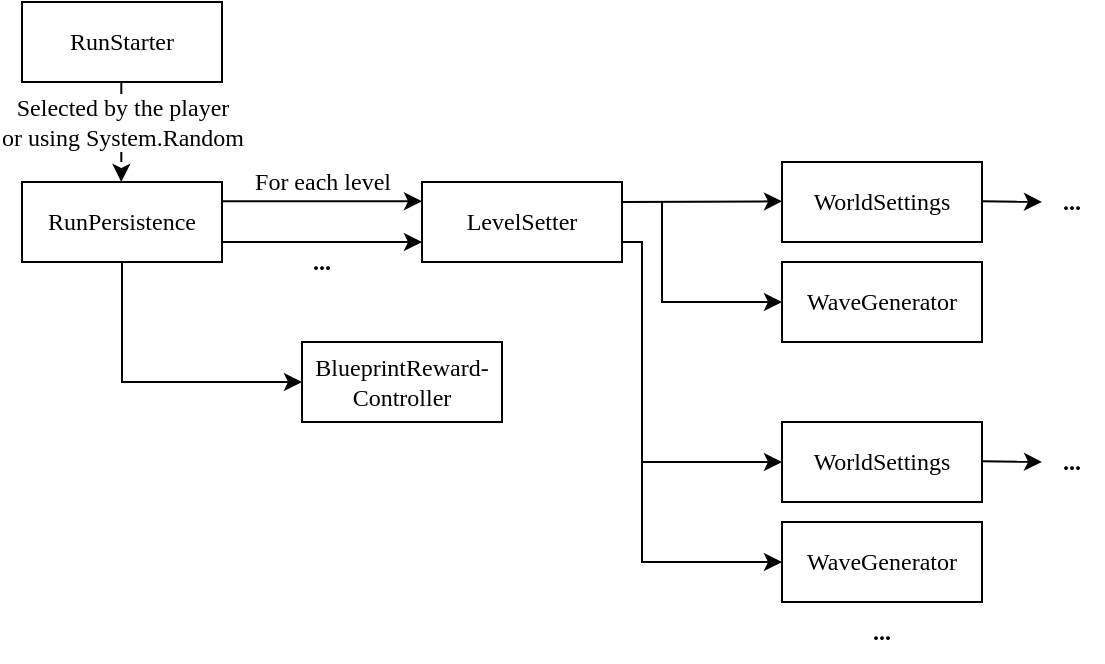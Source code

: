 <mxfile version="24.4.13" type="device">
  <diagram name="Page-1" id="KFz7BgVZpauqYtEyaA-v">
    <mxGraphModel dx="989" dy="577" grid="1" gridSize="10" guides="1" tooltips="1" connect="1" arrows="1" fold="1" page="1" pageScale="1" pageWidth="850" pageHeight="1100" math="0" shadow="0">
      <root>
        <mxCell id="0" />
        <mxCell id="1" parent="0" />
        <mxCell id="O9CBdO7XF0i_dBwOTbdV-1" value="RunStarter" style="rounded=0;whiteSpace=wrap;html=1;fontFamily=&quot;Latin Modern Mono 12&quot;;" parent="1" vertex="1">
          <mxGeometry x="300" y="110" width="100" height="40" as="geometry" />
        </mxCell>
        <mxCell id="O9CBdO7XF0i_dBwOTbdV-2" value="&lt;font face=&quot;&amp;quot;Latin Modern Regular 12&amp;quot;&quot; style=&quot;font-size: 12px;&quot;&gt;Selected by the player&lt;br style=&quot;font-size: 12px;&quot;&gt;or using &lt;/font&gt;&lt;font face=&quot;&amp;quot;Latin Modern Mono 12&amp;quot;&quot; style=&quot;font-size: 12px;&quot;&gt;System.Random&lt;/font&gt;" style="endArrow=classic;html=1;rounded=0;dashed=1;dashPattern=8 8;fontSize=12;" parent="1" edge="1">
          <mxGeometry x="-0.2" width="50" height="50" relative="1" as="geometry">
            <mxPoint x="349.66" y="150" as="sourcePoint" />
            <mxPoint x="349.66" y="200" as="targetPoint" />
            <mxPoint as="offset" />
          </mxGeometry>
        </mxCell>
        <mxCell id="O9CBdO7XF0i_dBwOTbdV-3" value="RunPersistence" style="rounded=0;whiteSpace=wrap;html=1;fontFamily=&quot;Latin Modern Mono 12&quot;;" parent="1" vertex="1">
          <mxGeometry x="300" y="200" width="100" height="40" as="geometry" />
        </mxCell>
        <mxCell id="O9CBdO7XF0i_dBwOTbdV-4" value="BlueprintReward-&lt;br&gt;Controller" style="rounded=0;whiteSpace=wrap;html=1;fontFamily=&quot;Latin Modern Mono 12&quot;;" parent="1" vertex="1">
          <mxGeometry x="440" y="280" width="100" height="40" as="geometry" />
        </mxCell>
        <mxCell id="O9CBdO7XF0i_dBwOTbdV-5" value="LevelSetter" style="rounded=0;whiteSpace=wrap;html=1;fontFamily=&quot;Latin Modern Mono 12&quot;;" parent="1" vertex="1">
          <mxGeometry x="500" y="200" width="100" height="40" as="geometry" />
        </mxCell>
        <mxCell id="O9CBdO7XF0i_dBwOTbdV-6" value="For each level" style="endArrow=classic;html=1;rounded=0;fontFamily=&quot;Latin Modern Regular 12&quot;;fontSize=12;" parent="1" edge="1">
          <mxGeometry y="10" width="50" height="50" relative="1" as="geometry">
            <mxPoint x="400" y="209.66" as="sourcePoint" />
            <mxPoint x="500" y="209.66" as="targetPoint" />
            <mxPoint as="offset" />
          </mxGeometry>
        </mxCell>
        <mxCell id="O9CBdO7XF0i_dBwOTbdV-8" value="" style="endArrow=classic;html=1;rounded=0;" parent="1" edge="1">
          <mxGeometry width="50" height="50" relative="1" as="geometry">
            <mxPoint x="400" y="230" as="sourcePoint" />
            <mxPoint x="500" y="230" as="targetPoint" />
          </mxGeometry>
        </mxCell>
        <mxCell id="O9CBdO7XF0i_dBwOTbdV-9" value="" style="endArrow=classic;html=1;rounded=0;entryX=0;entryY=0.5;entryDx=0;entryDy=0;edgeStyle=elbowEdgeStyle;exitX=0.5;exitY=1;exitDx=0;exitDy=0;" parent="1" target="O9CBdO7XF0i_dBwOTbdV-4" edge="1" source="O9CBdO7XF0i_dBwOTbdV-3">
          <mxGeometry width="50" height="50" relative="1" as="geometry">
            <mxPoint x="339.66" y="240" as="sourcePoint" />
            <mxPoint x="339.66" y="300" as="targetPoint" />
            <Array as="points">
              <mxPoint x="350" y="260" />
            </Array>
          </mxGeometry>
        </mxCell>
        <mxCell id="O9CBdO7XF0i_dBwOTbdV-10" value="" style="endArrow=classic;html=1;rounded=0;" parent="1" edge="1">
          <mxGeometry width="50" height="50" relative="1" as="geometry">
            <mxPoint x="600" y="210" as="sourcePoint" />
            <mxPoint x="680" y="209.66" as="targetPoint" />
          </mxGeometry>
        </mxCell>
        <mxCell id="O9CBdO7XF0i_dBwOTbdV-15" value="WorldSettings" style="rounded=0;whiteSpace=wrap;html=1;fontFamily=&quot;Latin Modern Mono 12&quot;;" parent="1" vertex="1">
          <mxGeometry x="680" y="190" width="100" height="40" as="geometry" />
        </mxCell>
        <mxCell id="O9CBdO7XF0i_dBwOTbdV-17" value="" style="endArrow=classic;html=1;rounded=0;" parent="1" edge="1">
          <mxGeometry width="50" height="50" relative="1" as="geometry">
            <mxPoint x="780" y="209.66" as="sourcePoint" />
            <mxPoint x="810" y="210" as="targetPoint" />
          </mxGeometry>
        </mxCell>
        <mxCell id="O9CBdO7XF0i_dBwOTbdV-19" value="..." style="text;html=1;align=center;verticalAlign=middle;whiteSpace=wrap;rounded=0;fontFamily=&quot;Latin Modern Mono 12&quot;;fontStyle=1" parent="1" vertex="1">
          <mxGeometry x="810" y="195" width="30" height="30" as="geometry" />
        </mxCell>
        <mxCell id="O9CBdO7XF0i_dBwOTbdV-26" value="" style="endArrow=classic;html=1;rounded=0;edgeStyle=elbowEdgeStyle;" parent="1" edge="1">
          <mxGeometry width="50" height="50" relative="1" as="geometry">
            <mxPoint x="620" y="210" as="sourcePoint" />
            <mxPoint x="680" y="260" as="targetPoint" />
            <Array as="points">
              <mxPoint x="620" y="230" />
            </Array>
          </mxGeometry>
        </mxCell>
        <mxCell id="O9CBdO7XF0i_dBwOTbdV-28" value="WorldSettings" style="rounded=0;whiteSpace=wrap;html=1;fontFamily=&quot;Latin Modern Mono 12&quot;;" parent="1" vertex="1">
          <mxGeometry x="680" y="320" width="100" height="40" as="geometry" />
        </mxCell>
        <mxCell id="O9CBdO7XF0i_dBwOTbdV-30" value="" style="endArrow=classic;html=1;rounded=0;" parent="1" edge="1">
          <mxGeometry width="50" height="50" relative="1" as="geometry">
            <mxPoint x="780" y="339.66" as="sourcePoint" />
            <mxPoint x="810" y="340" as="targetPoint" />
          </mxGeometry>
        </mxCell>
        <mxCell id="O9CBdO7XF0i_dBwOTbdV-32" value="..." style="text;html=1;align=center;verticalAlign=middle;whiteSpace=wrap;rounded=0;fontFamily=&quot;Latin Modern Mono 12&quot;;fontStyle=1" parent="1" vertex="1">
          <mxGeometry x="810" y="325" width="30" height="30" as="geometry" />
        </mxCell>
        <mxCell id="O9CBdO7XF0i_dBwOTbdV-33" value="" style="endArrow=classic;html=1;rounded=0;edgeStyle=elbowEdgeStyle;entryX=0;entryY=0.5;entryDx=0;entryDy=0;" parent="1" target="O9CBdO7XF0i_dBwOTbdV-28" edge="1">
          <mxGeometry width="50" height="50" relative="1" as="geometry">
            <mxPoint x="600" y="230" as="sourcePoint" />
            <mxPoint x="740" y="310" as="targetPoint" />
            <Array as="points">
              <mxPoint x="610" y="280" />
            </Array>
          </mxGeometry>
        </mxCell>
        <mxCell id="O9CBdO7XF0i_dBwOTbdV-34" value="WaveGenerator" style="rounded=0;whiteSpace=wrap;html=1;fontFamily=&quot;Latin Modern Mono 12&quot;;" parent="1" vertex="1">
          <mxGeometry x="680" y="240" width="100" height="40" as="geometry" />
        </mxCell>
        <mxCell id="O9CBdO7XF0i_dBwOTbdV-35" value="WaveGenerator" style="rounded=0;whiteSpace=wrap;html=1;fontFamily=&quot;Latin Modern Mono 12&quot;;" parent="1" vertex="1">
          <mxGeometry x="680" y="370" width="100" height="40" as="geometry" />
        </mxCell>
        <mxCell id="O9CBdO7XF0i_dBwOTbdV-36" value="" style="endArrow=classic;html=1;rounded=0;edgeStyle=elbowEdgeStyle;" parent="1" edge="1">
          <mxGeometry width="50" height="50" relative="1" as="geometry">
            <mxPoint x="610" y="340" as="sourcePoint" />
            <mxPoint x="680" y="390" as="targetPoint" />
            <Array as="points">
              <mxPoint x="610" y="360" />
            </Array>
          </mxGeometry>
        </mxCell>
        <mxCell id="O9CBdO7XF0i_dBwOTbdV-37" value="..." style="text;html=1;align=center;verticalAlign=middle;whiteSpace=wrap;rounded=0;fontFamily=&quot;Latin Modern Mono 12&quot;;fontStyle=1" parent="1" vertex="1">
          <mxGeometry x="430" y="225" width="40" height="30" as="geometry" />
        </mxCell>
        <mxCell id="O9CBdO7XF0i_dBwOTbdV-38" value="..." style="text;html=1;align=center;verticalAlign=middle;whiteSpace=wrap;rounded=0;fontFamily=&quot;Latin Modern Mono 12&quot;;fontStyle=1" parent="1" vertex="1">
          <mxGeometry x="700" y="410" width="60" height="30" as="geometry" />
        </mxCell>
      </root>
    </mxGraphModel>
  </diagram>
</mxfile>
